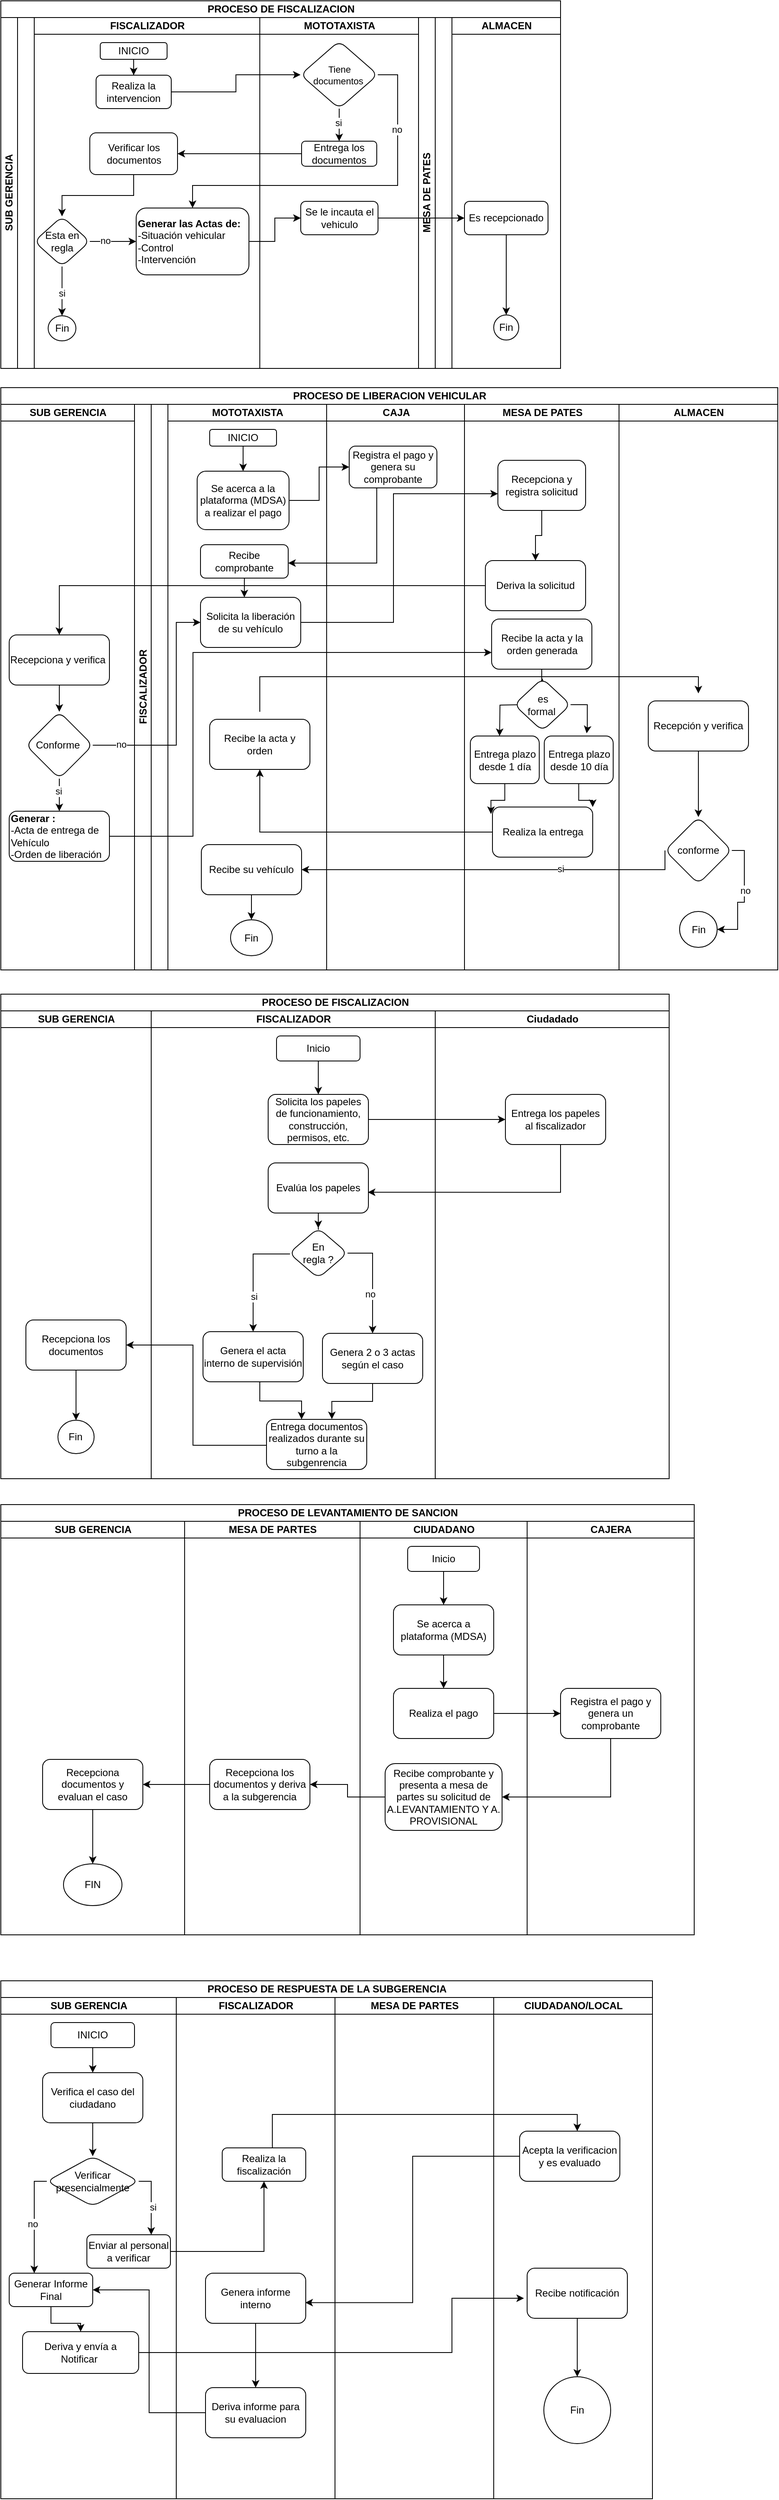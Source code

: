 <mxfile version="21.7.5" type="github">
  <diagram id="kgpKYQtTHZ0yAKxKKP6v" name="Page-1">
    <mxGraphModel dx="1320" dy="1777" grid="1" gridSize="10" guides="1" tooltips="1" connect="1" arrows="1" fold="1" page="1" pageScale="1" pageWidth="850" pageHeight="1100" math="0" shadow="0">
      <root>
        <mxCell id="0" />
        <mxCell id="1" parent="0" />
        <mxCell id="HwZoV1itRJIIL3aCf-NI-1" value="PROCESO DE FISCALIZACION" style="swimlane;childLayout=stackLayout;resizeParent=1;resizeParentMax=0;startSize=20;html=1;" parent="1" vertex="1">
          <mxGeometry x="80" y="-1080" width="670" height="440" as="geometry" />
        </mxCell>
        <mxCell id="HwZoV1itRJIIL3aCf-NI-2" value="SUB GERENCIA" style="swimlane;startSize=20;html=1;" parent="HwZoV1itRJIIL3aCf-NI-1" vertex="1" collapsed="1">
          <mxGeometry y="20" width="40" height="420" as="geometry">
            <mxRectangle y="20" width="140" height="420" as="alternateBounds" />
          </mxGeometry>
        </mxCell>
        <mxCell id="HwZoV1itRJIIL3aCf-NI-3" value="FISCALIZADOR" style="swimlane;startSize=20;html=1;" parent="HwZoV1itRJIIL3aCf-NI-1" vertex="1">
          <mxGeometry x="40" y="20" width="270" height="420" as="geometry" />
        </mxCell>
        <mxCell id="HwZoV1itRJIIL3aCf-NI-17" value="" style="edgeStyle=orthogonalEdgeStyle;rounded=0;orthogonalLoop=1;jettySize=auto;html=1;" parent="HwZoV1itRJIIL3aCf-NI-3" source="HwZoV1itRJIIL3aCf-NI-12" target="HwZoV1itRJIIL3aCf-NI-16" edge="1">
          <mxGeometry relative="1" as="geometry" />
        </mxCell>
        <mxCell id="HwZoV1itRJIIL3aCf-NI-12" value="INICIO" style="rounded=1;whiteSpace=wrap;html=1;" parent="HwZoV1itRJIIL3aCf-NI-3" vertex="1">
          <mxGeometry x="79" y="30" width="80" height="20" as="geometry" />
        </mxCell>
        <mxCell id="HwZoV1itRJIIL3aCf-NI-16" value="Realiza la intervencion" style="whiteSpace=wrap;html=1;rounded=1;" parent="HwZoV1itRJIIL3aCf-NI-3" vertex="1">
          <mxGeometry x="74" y="69" width="90" height="40" as="geometry" />
        </mxCell>
        <mxCell id="HwZoV1itRJIIL3aCf-NI-26" value="" style="edgeStyle=orthogonalEdgeStyle;rounded=0;orthogonalLoop=1;jettySize=auto;html=1;" parent="HwZoV1itRJIIL3aCf-NI-3" source="HwZoV1itRJIIL3aCf-NI-23" target="HwZoV1itRJIIL3aCf-NI-25" edge="1">
          <mxGeometry relative="1" as="geometry" />
        </mxCell>
        <mxCell id="HwZoV1itRJIIL3aCf-NI-23" value="Verificar los documentos" style="whiteSpace=wrap;html=1;rounded=1;" parent="HwZoV1itRJIIL3aCf-NI-3" vertex="1">
          <mxGeometry x="66.5" y="138" width="105" height="50" as="geometry" />
        </mxCell>
        <mxCell id="HwZoV1itRJIIL3aCf-NI-38" value="" style="edgeStyle=orthogonalEdgeStyle;rounded=0;orthogonalLoop=1;jettySize=auto;html=1;" parent="HwZoV1itRJIIL3aCf-NI-3" source="HwZoV1itRJIIL3aCf-NI-25" target="HwZoV1itRJIIL3aCf-NI-37" edge="1">
          <mxGeometry relative="1" as="geometry" />
        </mxCell>
        <mxCell id="HwZoV1itRJIIL3aCf-NI-39" value="si" style="edgeLabel;html=1;align=center;verticalAlign=middle;resizable=0;points=[];" parent="HwZoV1itRJIIL3aCf-NI-38" vertex="1" connectable="0">
          <mxGeometry x="0.072" y="-1" relative="1" as="geometry">
            <mxPoint as="offset" />
          </mxGeometry>
        </mxCell>
        <mxCell id="HwZoV1itRJIIL3aCf-NI-41" value="" style="edgeStyle=orthogonalEdgeStyle;rounded=0;orthogonalLoop=1;jettySize=auto;html=1;" parent="HwZoV1itRJIIL3aCf-NI-3" source="HwZoV1itRJIIL3aCf-NI-25" target="HwZoV1itRJIIL3aCf-NI-40" edge="1">
          <mxGeometry relative="1" as="geometry" />
        </mxCell>
        <mxCell id="HwZoV1itRJIIL3aCf-NI-42" value="no" style="edgeLabel;html=1;align=center;verticalAlign=middle;resizable=0;points=[];" parent="HwZoV1itRJIIL3aCf-NI-41" vertex="1" connectable="0">
          <mxGeometry x="-0.347" y="1" relative="1" as="geometry">
            <mxPoint as="offset" />
          </mxGeometry>
        </mxCell>
        <mxCell id="HwZoV1itRJIIL3aCf-NI-25" value="Esta en&lt;br&gt;&amp;nbsp;regla&amp;nbsp;" style="rhombus;whiteSpace=wrap;html=1;rounded=1;" parent="HwZoV1itRJIIL3aCf-NI-3" vertex="1">
          <mxGeometry y="238" width="66.5" height="60" as="geometry" />
        </mxCell>
        <mxCell id="HwZoV1itRJIIL3aCf-NI-37" value="Fin" style="ellipse;whiteSpace=wrap;html=1;rounded=1;" parent="HwZoV1itRJIIL3aCf-NI-3" vertex="1">
          <mxGeometry x="16.63" y="357" width="33.25" height="30" as="geometry" />
        </mxCell>
        <mxCell id="HwZoV1itRJIIL3aCf-NI-40" value="&lt;b&gt;Generar las Actas de:&lt;br&gt;&lt;/b&gt;-Situación vehicular&lt;br&gt;-Control&lt;br&gt;-Intervención" style="whiteSpace=wrap;html=1;rounded=1;align=left;" parent="HwZoV1itRJIIL3aCf-NI-3" vertex="1">
          <mxGeometry x="122" y="228" width="135" height="80" as="geometry" />
        </mxCell>
        <mxCell id="HwZoV1itRJIIL3aCf-NI-4" value="MOTOTAXISTA" style="swimlane;startSize=20;html=1;" parent="HwZoV1itRJIIL3aCf-NI-1" vertex="1">
          <mxGeometry x="310" y="20" width="190" height="420" as="geometry" />
        </mxCell>
        <mxCell id="HwZoV1itRJIIL3aCf-NI-18" value="Entrega los documentos" style="whiteSpace=wrap;html=1;rounded=1;" parent="HwZoV1itRJIIL3aCf-NI-4" vertex="1">
          <mxGeometry x="50" y="148" width="90" height="30" as="geometry" />
        </mxCell>
        <mxCell id="HwZoV1itRJIIL3aCf-NI-31" style="edgeStyle=orthogonalEdgeStyle;rounded=0;orthogonalLoop=1;jettySize=auto;html=1;entryX=0.5;entryY=0;entryDx=0;entryDy=0;" parent="HwZoV1itRJIIL3aCf-NI-4" source="HwZoV1itRJIIL3aCf-NI-28" target="HwZoV1itRJIIL3aCf-NI-18" edge="1">
          <mxGeometry relative="1" as="geometry" />
        </mxCell>
        <mxCell id="HwZoV1itRJIIL3aCf-NI-33" value="si" style="edgeLabel;html=1;align=center;verticalAlign=middle;resizable=0;points=[];" parent="HwZoV1itRJIIL3aCf-NI-31" vertex="1" connectable="0">
          <mxGeometry x="-0.137" y="-1" relative="1" as="geometry">
            <mxPoint as="offset" />
          </mxGeometry>
        </mxCell>
        <mxCell id="HwZoV1itRJIIL3aCf-NI-28" value="&lt;font style=&quot;font-size: 11px;&quot;&gt;Tiene documentos&amp;nbsp;&lt;/font&gt;" style="rhombus;whiteSpace=wrap;html=1;rounded=1;fontSize=11;" parent="HwZoV1itRJIIL3aCf-NI-4" vertex="1">
          <mxGeometry x="48.75" y="28" width="92.5" height="81" as="geometry" />
        </mxCell>
        <mxCell id="HwZoV1itRJIIL3aCf-NI-43" value="Se le incauta el vehiculo" style="whiteSpace=wrap;html=1;align=center;rounded=1;" parent="HwZoV1itRJIIL3aCf-NI-4" vertex="1">
          <mxGeometry x="49" y="220" width="92.5" height="40" as="geometry" />
        </mxCell>
        <mxCell id="HwZoV1itRJIIL3aCf-NI-10" value="MESA DE PATES" style="swimlane;startSize=20;html=1;verticalAlign=middle;" parent="HwZoV1itRJIIL3aCf-NI-1" vertex="1" collapsed="1">
          <mxGeometry x="500" y="20" width="40" height="420" as="geometry">
            <mxRectangle x="500" y="20" width="130" height="420" as="alternateBounds" />
          </mxGeometry>
        </mxCell>
        <mxCell id="HwZoV1itRJIIL3aCf-NI-11" value="ALMACEN" style="swimlane;startSize=20;html=1;" parent="HwZoV1itRJIIL3aCf-NI-1" vertex="1">
          <mxGeometry x="540" y="20" width="130" height="420" as="geometry" />
        </mxCell>
        <mxCell id="HwZoV1itRJIIL3aCf-NI-48" value="" style="edgeStyle=orthogonalEdgeStyle;rounded=0;orthogonalLoop=1;jettySize=auto;html=1;" parent="HwZoV1itRJIIL3aCf-NI-11" source="HwZoV1itRJIIL3aCf-NI-45" target="HwZoV1itRJIIL3aCf-NI-47" edge="1">
          <mxGeometry relative="1" as="geometry" />
        </mxCell>
        <mxCell id="HwZoV1itRJIIL3aCf-NI-45" value="Es recepcionado" style="whiteSpace=wrap;html=1;rounded=1;" parent="HwZoV1itRJIIL3aCf-NI-11" vertex="1">
          <mxGeometry x="15" y="220" width="100" height="40" as="geometry" />
        </mxCell>
        <mxCell id="HwZoV1itRJIIL3aCf-NI-47" value="Fin" style="ellipse;whiteSpace=wrap;html=1;rounded=1;" parent="HwZoV1itRJIIL3aCf-NI-11" vertex="1">
          <mxGeometry x="50" y="356" width="30" height="30" as="geometry" />
        </mxCell>
        <mxCell id="HwZoV1itRJIIL3aCf-NI-29" value="" style="edgeStyle=orthogonalEdgeStyle;rounded=0;orthogonalLoop=1;jettySize=auto;html=1;" parent="HwZoV1itRJIIL3aCf-NI-1" source="HwZoV1itRJIIL3aCf-NI-16" target="HwZoV1itRJIIL3aCf-NI-28" edge="1">
          <mxGeometry relative="1" as="geometry" />
        </mxCell>
        <mxCell id="HwZoV1itRJIIL3aCf-NI-32" style="edgeStyle=orthogonalEdgeStyle;rounded=0;orthogonalLoop=1;jettySize=auto;html=1;entryX=1;entryY=0.5;entryDx=0;entryDy=0;" parent="HwZoV1itRJIIL3aCf-NI-1" source="HwZoV1itRJIIL3aCf-NI-18" target="HwZoV1itRJIIL3aCf-NI-23" edge="1">
          <mxGeometry relative="1" as="geometry" />
        </mxCell>
        <mxCell id="HwZoV1itRJIIL3aCf-NI-44" value="" style="edgeStyle=orthogonalEdgeStyle;rounded=0;orthogonalLoop=1;jettySize=auto;html=1;" parent="HwZoV1itRJIIL3aCf-NI-1" source="HwZoV1itRJIIL3aCf-NI-40" target="HwZoV1itRJIIL3aCf-NI-43" edge="1">
          <mxGeometry relative="1" as="geometry" />
        </mxCell>
        <mxCell id="HwZoV1itRJIIL3aCf-NI-46" value="" style="edgeStyle=orthogonalEdgeStyle;rounded=0;orthogonalLoop=1;jettySize=auto;html=1;" parent="HwZoV1itRJIIL3aCf-NI-1" source="HwZoV1itRJIIL3aCf-NI-43" target="HwZoV1itRJIIL3aCf-NI-45" edge="1">
          <mxGeometry relative="1" as="geometry" />
        </mxCell>
        <mxCell id="HwZoV1itRJIIL3aCf-NI-49" style="edgeStyle=orthogonalEdgeStyle;rounded=0;orthogonalLoop=1;jettySize=auto;html=1;entryX=0.5;entryY=0;entryDx=0;entryDy=0;exitX=1;exitY=0.5;exitDx=0;exitDy=0;" parent="HwZoV1itRJIIL3aCf-NI-1" source="HwZoV1itRJIIL3aCf-NI-28" target="HwZoV1itRJIIL3aCf-NI-40" edge="1">
          <mxGeometry relative="1" as="geometry">
            <Array as="points">
              <mxPoint x="475" y="89" />
              <mxPoint x="475" y="221" />
              <mxPoint x="230" y="221" />
            </Array>
          </mxGeometry>
        </mxCell>
        <mxCell id="HwZoV1itRJIIL3aCf-NI-50" value="no" style="edgeLabel;html=1;align=center;verticalAlign=middle;resizable=0;points=[];" parent="HwZoV1itRJIIL3aCf-NI-49" vertex="1" connectable="0">
          <mxGeometry x="-0.586" y="-1" relative="1" as="geometry">
            <mxPoint as="offset" />
          </mxGeometry>
        </mxCell>
        <mxCell id="HwZoV1itRJIIL3aCf-NI-51" value="PROCESO DE LIBERACION VEHICULAR" style="swimlane;childLayout=stackLayout;resizeParent=1;resizeParentMax=0;startSize=20;html=1;" parent="1" vertex="1">
          <mxGeometry x="80" y="-617" width="930" height="697" as="geometry" />
        </mxCell>
        <mxCell id="HwZoV1itRJIIL3aCf-NI-52" value="SUB GERENCIA" style="swimlane;startSize=20;html=1;" parent="HwZoV1itRJIIL3aCf-NI-51" vertex="1">
          <mxGeometry y="20" width="160" height="677" as="geometry">
            <mxRectangle y="20" width="40" height="650" as="alternateBounds" />
          </mxGeometry>
        </mxCell>
        <mxCell id="HwZoV1itRJIIL3aCf-NI-103" value="" style="edgeStyle=orthogonalEdgeStyle;rounded=0;orthogonalLoop=1;jettySize=auto;html=1;" parent="HwZoV1itRJIIL3aCf-NI-52" source="HwZoV1itRJIIL3aCf-NI-100" target="HwZoV1itRJIIL3aCf-NI-102" edge="1">
          <mxGeometry relative="1" as="geometry" />
        </mxCell>
        <mxCell id="HwZoV1itRJIIL3aCf-NI-100" value="Recepciona y verifica&amp;nbsp;" style="whiteSpace=wrap;html=1;rounded=1;" parent="HwZoV1itRJIIL3aCf-NI-52" vertex="1">
          <mxGeometry x="10" y="276" width="120" height="60" as="geometry" />
        </mxCell>
        <mxCell id="HwZoV1itRJIIL3aCf-NI-102" value="Conforme&amp;nbsp;" style="rhombus;whiteSpace=wrap;html=1;rounded=1;" parent="HwZoV1itRJIIL3aCf-NI-52" vertex="1">
          <mxGeometry x="30" y="368" width="80" height="80" as="geometry" />
        </mxCell>
        <mxCell id="HwZoV1itRJIIL3aCf-NI-104" value="&lt;b&gt;Generar :&lt;br&gt;&lt;/b&gt;-Acta de entrega de Vehículo&lt;br&gt;-Orden de liberación" style="whiteSpace=wrap;html=1;rounded=1;align=left;" parent="HwZoV1itRJIIL3aCf-NI-52" vertex="1">
          <mxGeometry x="10" y="487" width="120" height="60" as="geometry" />
        </mxCell>
        <mxCell id="HwZoV1itRJIIL3aCf-NI-105" value="" style="edgeStyle=orthogonalEdgeStyle;rounded=0;orthogonalLoop=1;jettySize=auto;html=1;" parent="HwZoV1itRJIIL3aCf-NI-52" source="HwZoV1itRJIIL3aCf-NI-102" target="HwZoV1itRJIIL3aCf-NI-104" edge="1">
          <mxGeometry relative="1" as="geometry" />
        </mxCell>
        <mxCell id="HwZoV1itRJIIL3aCf-NI-106" value="si" style="edgeLabel;html=1;align=center;verticalAlign=middle;resizable=0;points=[];" parent="HwZoV1itRJIIL3aCf-NI-105" vertex="1" connectable="0">
          <mxGeometry x="-0.281" y="-1" relative="1" as="geometry">
            <mxPoint as="offset" />
          </mxGeometry>
        </mxCell>
        <mxCell id="HwZoV1itRJIIL3aCf-NI-53" value="FISCALIZADOR" style="swimlane;startSize=20;html=1;" parent="HwZoV1itRJIIL3aCf-NI-51" vertex="1" collapsed="1">
          <mxGeometry x="160" y="20" width="40" height="677" as="geometry">
            <mxRectangle x="40" y="20" width="270" height="420" as="alternateBounds" />
          </mxGeometry>
        </mxCell>
        <mxCell id="HwZoV1itRJIIL3aCf-NI-66" value="MOTOTAXISTA" style="swimlane;startSize=20;html=1;" parent="HwZoV1itRJIIL3aCf-NI-51" vertex="1">
          <mxGeometry x="200" y="20" width="190" height="677" as="geometry" />
        </mxCell>
        <mxCell id="HwZoV1itRJIIL3aCf-NI-89" value="" style="edgeStyle=orthogonalEdgeStyle;rounded=0;orthogonalLoop=1;jettySize=auto;html=1;" parent="HwZoV1itRJIIL3aCf-NI-66" source="HwZoV1itRJIIL3aCf-NI-83" target="HwZoV1itRJIIL3aCf-NI-88" edge="1">
          <mxGeometry relative="1" as="geometry" />
        </mxCell>
        <mxCell id="HwZoV1itRJIIL3aCf-NI-83" value="INICIO" style="rounded=1;whiteSpace=wrap;html=1;" parent="HwZoV1itRJIIL3aCf-NI-66" vertex="1">
          <mxGeometry x="50" y="30" width="80" height="20" as="geometry" />
        </mxCell>
        <mxCell id="HwZoV1itRJIIL3aCf-NI-88" value="Se acerca a la plataforma (MDSA) a realizar el pago" style="whiteSpace=wrap;html=1;rounded=1;" parent="HwZoV1itRJIIL3aCf-NI-66" vertex="1">
          <mxGeometry x="35" y="80" width="110" height="70" as="geometry" />
        </mxCell>
        <mxCell id="HwZoV1itRJIIL3aCf-NI-92" value="Recibe &lt;br&gt;comprobante" style="whiteSpace=wrap;html=1;rounded=1;" parent="HwZoV1itRJIIL3aCf-NI-66" vertex="1">
          <mxGeometry x="39" y="168" width="105" height="40" as="geometry" />
        </mxCell>
        <mxCell id="HwZoV1itRJIIL3aCf-NI-94" value="Solicita la liberación de su vehículo" style="whiteSpace=wrap;html=1;rounded=1;" parent="HwZoV1itRJIIL3aCf-NI-66" vertex="1">
          <mxGeometry x="39" y="231" width="120" height="60" as="geometry" />
        </mxCell>
        <mxCell id="HwZoV1itRJIIL3aCf-NI-95" value="" style="edgeStyle=orthogonalEdgeStyle;rounded=0;orthogonalLoop=1;jettySize=auto;html=1;" parent="HwZoV1itRJIIL3aCf-NI-66" source="HwZoV1itRJIIL3aCf-NI-92" target="HwZoV1itRJIIL3aCf-NI-94" edge="1">
          <mxGeometry relative="1" as="geometry">
            <Array as="points">
              <mxPoint x="91" y="290" />
            </Array>
          </mxGeometry>
        </mxCell>
        <mxCell id="HwZoV1itRJIIL3aCf-NI-117" value="" style="edgeStyle=orthogonalEdgeStyle;rounded=0;orthogonalLoop=1;jettySize=auto;html=1;" parent="HwZoV1itRJIIL3aCf-NI-66" source="HwZoV1itRJIIL3aCf-NI-113" target="HwZoV1itRJIIL3aCf-NI-116" edge="1">
          <mxGeometry relative="1" as="geometry" />
        </mxCell>
        <mxCell id="HwZoV1itRJIIL3aCf-NI-113" value="Recibe su vehículo" style="whiteSpace=wrap;html=1;rounded=1;" parent="HwZoV1itRJIIL3aCf-NI-66" vertex="1">
          <mxGeometry x="40" y="527" width="120" height="60" as="geometry" />
        </mxCell>
        <mxCell id="HwZoV1itRJIIL3aCf-NI-116" value="Fin" style="ellipse;whiteSpace=wrap;html=1;rounded=1;" parent="HwZoV1itRJIIL3aCf-NI-66" vertex="1">
          <mxGeometry x="75" y="617" width="50" height="43" as="geometry" />
        </mxCell>
        <mxCell id="HwZoV1itRJIIL3aCf-NI-127" value="Recibe la acta y orden" style="whiteSpace=wrap;html=1;rounded=1;" parent="HwZoV1itRJIIL3aCf-NI-66" vertex="1">
          <mxGeometry x="50" y="377" width="120" height="60" as="geometry" />
        </mxCell>
        <mxCell id="HwZoV1itRJIIL3aCf-NI-72" value="CAJA" style="swimlane;startSize=20;html=1;verticalAlign=middle;" parent="HwZoV1itRJIIL3aCf-NI-51" vertex="1">
          <mxGeometry x="390" y="20" width="165" height="677" as="geometry">
            <mxRectangle x="500" y="20" width="40" height="420" as="alternateBounds" />
          </mxGeometry>
        </mxCell>
        <mxCell id="HwZoV1itRJIIL3aCf-NI-90" value="Registra el pago y genera su comprobante" style="whiteSpace=wrap;html=1;rounded=1;" parent="HwZoV1itRJIIL3aCf-NI-72" vertex="1">
          <mxGeometry x="27" y="50" width="105" height="50" as="geometry" />
        </mxCell>
        <mxCell id="HwZoV1itRJIIL3aCf-NI-140" style="edgeStyle=orthogonalEdgeStyle;rounded=0;orthogonalLoop=1;jettySize=auto;html=1;entryX=0.5;entryY=0;entryDx=0;entryDy=0;" parent="HwZoV1itRJIIL3aCf-NI-72" edge="1">
          <mxGeometry relative="1" as="geometry">
            <mxPoint x="-80" y="368" as="sourcePoint" />
            <mxPoint x="445" y="346" as="targetPoint" />
            <Array as="points">
              <mxPoint x="-80" y="326" />
              <mxPoint x="445" y="326" />
            </Array>
          </mxGeometry>
        </mxCell>
        <mxCell id="HwZoV1itRJIIL3aCf-NI-73" value="MESA DE PATES" style="swimlane;startSize=20;html=1;" parent="HwZoV1itRJIIL3aCf-NI-51" vertex="1">
          <mxGeometry x="555" y="20" width="185" height="677" as="geometry" />
        </mxCell>
        <mxCell id="HwZoV1itRJIIL3aCf-NI-99" value="" style="edgeStyle=orthogonalEdgeStyle;rounded=0;orthogonalLoop=1;jettySize=auto;html=1;" parent="HwZoV1itRJIIL3aCf-NI-73" source="HwZoV1itRJIIL3aCf-NI-96" target="HwZoV1itRJIIL3aCf-NI-98" edge="1">
          <mxGeometry relative="1" as="geometry" />
        </mxCell>
        <mxCell id="HwZoV1itRJIIL3aCf-NI-96" value="Recepciona y registra solicitud" style="whiteSpace=wrap;html=1;rounded=1;" parent="HwZoV1itRJIIL3aCf-NI-73" vertex="1">
          <mxGeometry x="40" y="67" width="105" height="60" as="geometry" />
        </mxCell>
        <mxCell id="HwZoV1itRJIIL3aCf-NI-98" value="Deriva la solicitud" style="whiteSpace=wrap;html=1;rounded=1;" parent="HwZoV1itRJIIL3aCf-NI-73" vertex="1">
          <mxGeometry x="25" y="187" width="120" height="60" as="geometry" />
        </mxCell>
        <mxCell id="HwZoV1itRJIIL3aCf-NI-130" value="" style="edgeStyle=orthogonalEdgeStyle;rounded=0;orthogonalLoop=1;jettySize=auto;html=1;" parent="HwZoV1itRJIIL3aCf-NI-73" source="HwZoV1itRJIIL3aCf-NI-107" target="HwZoV1itRJIIL3aCf-NI-129" edge="1">
          <mxGeometry relative="1" as="geometry" />
        </mxCell>
        <mxCell id="HwZoV1itRJIIL3aCf-NI-107" value="Recibe la acta y la orden generada" style="whiteSpace=wrap;html=1;align=center;rounded=1;" parent="HwZoV1itRJIIL3aCf-NI-73" vertex="1">
          <mxGeometry x="32.5" y="257" width="120" height="60" as="geometry" />
        </mxCell>
        <mxCell id="HwZoV1itRJIIL3aCf-NI-125" value="Realiza la entrega" style="whiteSpace=wrap;html=1;rounded=1;" parent="HwZoV1itRJIIL3aCf-NI-73" vertex="1">
          <mxGeometry x="33.5" y="482" width="120" height="60" as="geometry" />
        </mxCell>
        <mxCell id="HwZoV1itRJIIL3aCf-NI-133" style="edgeStyle=orthogonalEdgeStyle;rounded=0;orthogonalLoop=1;jettySize=auto;html=1;exitX=0;exitY=0.5;exitDx=0;exitDy=0;" parent="HwZoV1itRJIIL3aCf-NI-73" edge="1">
          <mxGeometry relative="1" as="geometry">
            <mxPoint x="68.5" y="359.5" as="sourcePoint" />
            <mxPoint x="42" y="397" as="targetPoint" />
          </mxGeometry>
        </mxCell>
        <mxCell id="HwZoV1itRJIIL3aCf-NI-135" style="edgeStyle=orthogonalEdgeStyle;rounded=0;orthogonalLoop=1;jettySize=auto;html=1;entryX=0.615;entryY=-0.056;entryDx=0;entryDy=0;entryPerimeter=0;" parent="HwZoV1itRJIIL3aCf-NI-73" source="HwZoV1itRJIIL3aCf-NI-129" target="HwZoV1itRJIIL3aCf-NI-134" edge="1">
          <mxGeometry relative="1" as="geometry">
            <mxPoint x="145" y="387" as="targetPoint" />
            <Array as="points">
              <mxPoint x="147" y="360" />
              <mxPoint x="147" y="388" />
              <mxPoint x="146" y="388" />
            </Array>
          </mxGeometry>
        </mxCell>
        <mxCell id="HwZoV1itRJIIL3aCf-NI-129" value="es &lt;br&gt;formal&amp;nbsp;" style="rhombus;whiteSpace=wrap;html=1;rounded=1;" parent="HwZoV1itRJIIL3aCf-NI-73" vertex="1">
          <mxGeometry x="59.5" y="328" width="67.5" height="63" as="geometry" />
        </mxCell>
        <mxCell id="HwZoV1itRJIIL3aCf-NI-139" style="edgeStyle=orthogonalEdgeStyle;rounded=0;orthogonalLoop=1;jettySize=auto;html=1;entryX=-0.015;entryY=0.139;entryDx=0;entryDy=0;entryPerimeter=0;" parent="HwZoV1itRJIIL3aCf-NI-73" source="HwZoV1itRJIIL3aCf-NI-131" target="HwZoV1itRJIIL3aCf-NI-125" edge="1">
          <mxGeometry relative="1" as="geometry" />
        </mxCell>
        <mxCell id="HwZoV1itRJIIL3aCf-NI-131" value="Entrega plazo &lt;br&gt;desde 1 día" style="whiteSpace=wrap;html=1;rounded=1;" parent="HwZoV1itRJIIL3aCf-NI-73" vertex="1">
          <mxGeometry x="7" y="397" width="82.5" height="57" as="geometry" />
        </mxCell>
        <mxCell id="HwZoV1itRJIIL3aCf-NI-138" style="edgeStyle=orthogonalEdgeStyle;rounded=0;orthogonalLoop=1;jettySize=auto;html=1;entryX=1;entryY=0;entryDx=0;entryDy=0;" parent="HwZoV1itRJIIL3aCf-NI-73" source="HwZoV1itRJIIL3aCf-NI-134" target="HwZoV1itRJIIL3aCf-NI-125" edge="1">
          <mxGeometry relative="1" as="geometry" />
        </mxCell>
        <mxCell id="HwZoV1itRJIIL3aCf-NI-134" value="Entrega plazo &lt;br&gt;desde 10 día" style="whiteSpace=wrap;html=1;rounded=1;" parent="HwZoV1itRJIIL3aCf-NI-73" vertex="1">
          <mxGeometry x="95.5" y="397" width="82.5" height="57" as="geometry" />
        </mxCell>
        <mxCell id="HwZoV1itRJIIL3aCf-NI-86" value="ALMACEN" style="swimlane;startSize=20;html=1;" parent="HwZoV1itRJIIL3aCf-NI-51" vertex="1">
          <mxGeometry x="740" y="20" width="190" height="677" as="geometry">
            <mxRectangle x="670" y="20" width="40" height="670" as="alternateBounds" />
          </mxGeometry>
        </mxCell>
        <mxCell id="HwZoV1itRJIIL3aCf-NI-112" value="" style="edgeStyle=orthogonalEdgeStyle;rounded=0;orthogonalLoop=1;jettySize=auto;html=1;" parent="HwZoV1itRJIIL3aCf-NI-86" source="HwZoV1itRJIIL3aCf-NI-109" target="HwZoV1itRJIIL3aCf-NI-111" edge="1">
          <mxGeometry relative="1" as="geometry" />
        </mxCell>
        <mxCell id="HwZoV1itRJIIL3aCf-NI-109" value="Recepción y verifica" style="whiteSpace=wrap;html=1;rounded=1;" parent="HwZoV1itRJIIL3aCf-NI-86" vertex="1">
          <mxGeometry x="35" y="355" width="120" height="60" as="geometry" />
        </mxCell>
        <mxCell id="HwZoV1itRJIIL3aCf-NI-119" value="" style="edgeStyle=orthogonalEdgeStyle;rounded=0;orthogonalLoop=1;jettySize=auto;html=1;" parent="HwZoV1itRJIIL3aCf-NI-86" source="HwZoV1itRJIIL3aCf-NI-111" target="HwZoV1itRJIIL3aCf-NI-118" edge="1">
          <mxGeometry relative="1" as="geometry">
            <Array as="points">
              <mxPoint x="150" y="534" />
              <mxPoint x="150" y="596" />
              <mxPoint x="142" y="596" />
            </Array>
          </mxGeometry>
        </mxCell>
        <mxCell id="HwZoV1itRJIIL3aCf-NI-120" value="no" style="edgeLabel;html=1;align=center;verticalAlign=middle;resizable=0;points=[];" parent="HwZoV1itRJIIL3aCf-NI-119" vertex="1" connectable="0">
          <mxGeometry x="-0.114" y="1" relative="1" as="geometry">
            <mxPoint as="offset" />
          </mxGeometry>
        </mxCell>
        <mxCell id="HwZoV1itRJIIL3aCf-NI-111" value="conforme" style="rhombus;whiteSpace=wrap;html=1;rounded=1;" parent="HwZoV1itRJIIL3aCf-NI-86" vertex="1">
          <mxGeometry x="55" y="494" width="80" height="80" as="geometry" />
        </mxCell>
        <mxCell id="HwZoV1itRJIIL3aCf-NI-118" value="Fin" style="ellipse;whiteSpace=wrap;html=1;rounded=1;" parent="HwZoV1itRJIIL3aCf-NI-86" vertex="1">
          <mxGeometry x="72.5" y="607" width="45" height="43" as="geometry" />
        </mxCell>
        <mxCell id="HwZoV1itRJIIL3aCf-NI-91" value="" style="edgeStyle=orthogonalEdgeStyle;rounded=0;orthogonalLoop=1;jettySize=auto;html=1;" parent="HwZoV1itRJIIL3aCf-NI-51" source="HwZoV1itRJIIL3aCf-NI-88" target="HwZoV1itRJIIL3aCf-NI-90" edge="1">
          <mxGeometry relative="1" as="geometry" />
        </mxCell>
        <mxCell id="HwZoV1itRJIIL3aCf-NI-93" value="" style="edgeStyle=orthogonalEdgeStyle;rounded=0;orthogonalLoop=1;jettySize=auto;html=1;" parent="HwZoV1itRJIIL3aCf-NI-51" source="HwZoV1itRJIIL3aCf-NI-90" target="HwZoV1itRJIIL3aCf-NI-92" edge="1">
          <mxGeometry relative="1" as="geometry">
            <Array as="points">
              <mxPoint x="450" y="210" />
            </Array>
          </mxGeometry>
        </mxCell>
        <mxCell id="HwZoV1itRJIIL3aCf-NI-97" value="" style="edgeStyle=orthogonalEdgeStyle;rounded=0;orthogonalLoop=1;jettySize=auto;html=1;" parent="HwZoV1itRJIIL3aCf-NI-51" source="HwZoV1itRJIIL3aCf-NI-94" target="HwZoV1itRJIIL3aCf-NI-96" edge="1">
          <mxGeometry relative="1" as="geometry">
            <Array as="points">
              <mxPoint x="470" y="281" />
              <mxPoint x="470" y="127" />
            </Array>
          </mxGeometry>
        </mxCell>
        <mxCell id="HwZoV1itRJIIL3aCf-NI-101" value="" style="edgeStyle=orthogonalEdgeStyle;rounded=0;orthogonalLoop=1;jettySize=auto;html=1;" parent="HwZoV1itRJIIL3aCf-NI-51" source="HwZoV1itRJIIL3aCf-NI-98" target="HwZoV1itRJIIL3aCf-NI-100" edge="1">
          <mxGeometry relative="1" as="geometry" />
        </mxCell>
        <mxCell id="HwZoV1itRJIIL3aCf-NI-108" value="" style="edgeStyle=orthogonalEdgeStyle;rounded=0;orthogonalLoop=1;jettySize=auto;html=1;" parent="HwZoV1itRJIIL3aCf-NI-51" source="HwZoV1itRJIIL3aCf-NI-104" target="HwZoV1itRJIIL3aCf-NI-107" edge="1">
          <mxGeometry relative="1" as="geometry">
            <Array as="points">
              <mxPoint x="230" y="537" />
              <mxPoint x="230" y="317" />
            </Array>
          </mxGeometry>
        </mxCell>
        <mxCell id="HwZoV1itRJIIL3aCf-NI-114" value="" style="edgeStyle=orthogonalEdgeStyle;rounded=0;orthogonalLoop=1;jettySize=auto;html=1;exitX=0;exitY=0.5;exitDx=0;exitDy=0;" parent="HwZoV1itRJIIL3aCf-NI-51" source="HwZoV1itRJIIL3aCf-NI-111" target="HwZoV1itRJIIL3aCf-NI-113" edge="1">
          <mxGeometry relative="1" as="geometry">
            <Array as="points">
              <mxPoint x="795" y="577" />
            </Array>
          </mxGeometry>
        </mxCell>
        <mxCell id="HwZoV1itRJIIL3aCf-NI-115" value="si" style="edgeLabel;html=1;align=center;verticalAlign=middle;resizable=0;points=[];" parent="HwZoV1itRJIIL3aCf-NI-114" vertex="1" connectable="0">
          <mxGeometry x="-0.352" y="-1" relative="1" as="geometry">
            <mxPoint as="offset" />
          </mxGeometry>
        </mxCell>
        <mxCell id="HwZoV1itRJIIL3aCf-NI-121" style="edgeStyle=orthogonalEdgeStyle;rounded=0;orthogonalLoop=1;jettySize=auto;html=1;entryX=0;entryY=0.5;entryDx=0;entryDy=0;" parent="HwZoV1itRJIIL3aCf-NI-51" source="HwZoV1itRJIIL3aCf-NI-102" target="HwZoV1itRJIIL3aCf-NI-94" edge="1">
          <mxGeometry relative="1" as="geometry">
            <Array as="points">
              <mxPoint x="210" y="428" />
              <mxPoint x="210" y="281" />
            </Array>
          </mxGeometry>
        </mxCell>
        <mxCell id="HwZoV1itRJIIL3aCf-NI-122" value="no" style="edgeLabel;html=1;align=center;verticalAlign=middle;resizable=0;points=[];" parent="HwZoV1itRJIIL3aCf-NI-121" vertex="1" connectable="0">
          <mxGeometry x="-0.756" y="1" relative="1" as="geometry">
            <mxPoint as="offset" />
          </mxGeometry>
        </mxCell>
        <mxCell id="HwZoV1itRJIIL3aCf-NI-128" value="" style="edgeStyle=orthogonalEdgeStyle;rounded=0;orthogonalLoop=1;jettySize=auto;html=1;" parent="HwZoV1itRJIIL3aCf-NI-51" source="HwZoV1itRJIIL3aCf-NI-125" target="HwZoV1itRJIIL3aCf-NI-127" edge="1">
          <mxGeometry relative="1" as="geometry" />
        </mxCell>
        <mxCell id="5AmXo6qm2bBkq9v1s8dd-1" value="PROCESO DE FISCALIZACION" style="swimlane;childLayout=stackLayout;resizeParent=1;resizeParentMax=0;startSize=20;html=1;" parent="1" vertex="1">
          <mxGeometry x="80.0" y="109" width="800" height="580" as="geometry" />
        </mxCell>
        <mxCell id="e1Xbbs8GcucAo_lRdb34-19" value="SUB GERENCIA" style="swimlane;startSize=20;html=1;" vertex="1" parent="5AmXo6qm2bBkq9v1s8dd-1">
          <mxGeometry y="20" width="180" height="560" as="geometry" />
        </mxCell>
        <mxCell id="e1Xbbs8GcucAo_lRdb34-35" value="" style="edgeStyle=orthogonalEdgeStyle;rounded=0;orthogonalLoop=1;jettySize=auto;html=1;" edge="1" parent="e1Xbbs8GcucAo_lRdb34-19" source="e1Xbbs8GcucAo_lRdb34-32" target="e1Xbbs8GcucAo_lRdb34-34">
          <mxGeometry relative="1" as="geometry" />
        </mxCell>
        <mxCell id="e1Xbbs8GcucAo_lRdb34-32" value="Recepciona los documentos" style="whiteSpace=wrap;html=1;rounded=1;" vertex="1" parent="e1Xbbs8GcucAo_lRdb34-19">
          <mxGeometry x="30.0" y="370" width="120" height="60" as="geometry" />
        </mxCell>
        <mxCell id="e1Xbbs8GcucAo_lRdb34-34" value="Fin" style="ellipse;whiteSpace=wrap;html=1;rounded=1;" vertex="1" parent="e1Xbbs8GcucAo_lRdb34-19">
          <mxGeometry x="68.32" y="490" width="43.37" height="40" as="geometry" />
        </mxCell>
        <mxCell id="5AmXo6qm2bBkq9v1s8dd-2" value="FISCALIZADOR" style="swimlane;startSize=20;html=1;" parent="5AmXo6qm2bBkq9v1s8dd-1" vertex="1">
          <mxGeometry x="180" y="20" width="340" height="560" as="geometry" />
        </mxCell>
        <mxCell id="e1Xbbs8GcucAo_lRdb34-3" value="" style="edgeStyle=orthogonalEdgeStyle;rounded=0;orthogonalLoop=1;jettySize=auto;html=1;" edge="1" parent="5AmXo6qm2bBkq9v1s8dd-2" source="e1Xbbs8GcucAo_lRdb34-1" target="e1Xbbs8GcucAo_lRdb34-2">
          <mxGeometry relative="1" as="geometry" />
        </mxCell>
        <mxCell id="e1Xbbs8GcucAo_lRdb34-1" value="Inicio" style="rounded=1;whiteSpace=wrap;html=1;" vertex="1" parent="5AmXo6qm2bBkq9v1s8dd-2">
          <mxGeometry x="150" y="30" width="100" height="30" as="geometry" />
        </mxCell>
        <mxCell id="e1Xbbs8GcucAo_lRdb34-2" value="Solicita los papeles de funcionamiento, construcción, permisos, etc." style="whiteSpace=wrap;html=1;rounded=1;" vertex="1" parent="5AmXo6qm2bBkq9v1s8dd-2">
          <mxGeometry x="140" y="100" width="120" height="60" as="geometry" />
        </mxCell>
        <mxCell id="e1Xbbs8GcucAo_lRdb34-16" value="" style="edgeStyle=orthogonalEdgeStyle;rounded=0;orthogonalLoop=1;jettySize=auto;html=1;" edge="1" parent="5AmXo6qm2bBkq9v1s8dd-2" source="e1Xbbs8GcucAo_lRdb34-13" target="e1Xbbs8GcucAo_lRdb34-15">
          <mxGeometry relative="1" as="geometry" />
        </mxCell>
        <mxCell id="e1Xbbs8GcucAo_lRdb34-13" value="Evalúa los papeles" style="whiteSpace=wrap;html=1;rounded=1;" vertex="1" parent="5AmXo6qm2bBkq9v1s8dd-2">
          <mxGeometry x="140" y="182" width="120" height="60" as="geometry" />
        </mxCell>
        <mxCell id="e1Xbbs8GcucAo_lRdb34-39" value="" style="edgeStyle=orthogonalEdgeStyle;rounded=0;orthogonalLoop=1;jettySize=auto;html=1;" edge="1" parent="5AmXo6qm2bBkq9v1s8dd-2" source="e1Xbbs8GcucAo_lRdb34-15" target="e1Xbbs8GcucAo_lRdb34-38">
          <mxGeometry relative="1" as="geometry">
            <Array as="points">
              <mxPoint x="265" y="290" />
            </Array>
          </mxGeometry>
        </mxCell>
        <mxCell id="e1Xbbs8GcucAo_lRdb34-40" value="no" style="edgeLabel;html=1;align=center;verticalAlign=middle;resizable=0;points=[];" vertex="1" connectable="0" parent="e1Xbbs8GcucAo_lRdb34-39">
          <mxGeometry x="0.247" y="-3" relative="1" as="geometry">
            <mxPoint as="offset" />
          </mxGeometry>
        </mxCell>
        <mxCell id="e1Xbbs8GcucAo_lRdb34-42" style="edgeStyle=orthogonalEdgeStyle;rounded=0;orthogonalLoop=1;jettySize=auto;html=1;entryX=0.5;entryY=0;entryDx=0;entryDy=0;" edge="1" parent="5AmXo6qm2bBkq9v1s8dd-2" source="e1Xbbs8GcucAo_lRdb34-15" target="e1Xbbs8GcucAo_lRdb34-17">
          <mxGeometry relative="1" as="geometry">
            <mxPoint x="120.0" y="380" as="targetPoint" />
            <Array as="points">
              <mxPoint x="122" y="291" />
            </Array>
          </mxGeometry>
        </mxCell>
        <mxCell id="e1Xbbs8GcucAo_lRdb34-43" value="si" style="edgeLabel;html=1;align=center;verticalAlign=middle;resizable=0;points=[];" vertex="1" connectable="0" parent="e1Xbbs8GcucAo_lRdb34-42">
          <mxGeometry x="0.387" y="1" relative="1" as="geometry">
            <mxPoint as="offset" />
          </mxGeometry>
        </mxCell>
        <mxCell id="e1Xbbs8GcucAo_lRdb34-15" value="En &lt;br&gt;regla ?" style="rhombus;whiteSpace=wrap;html=1;rounded=1;" vertex="1" parent="5AmXo6qm2bBkq9v1s8dd-2">
          <mxGeometry x="165" y="260" width="70" height="60" as="geometry" />
        </mxCell>
        <mxCell id="e1Xbbs8GcucAo_lRdb34-31" value="" style="edgeStyle=orthogonalEdgeStyle;rounded=0;orthogonalLoop=1;jettySize=auto;html=1;" edge="1" parent="5AmXo6qm2bBkq9v1s8dd-2" source="e1Xbbs8GcucAo_lRdb34-17" target="e1Xbbs8GcucAo_lRdb34-30">
          <mxGeometry relative="1" as="geometry">
            <Array as="points">
              <mxPoint x="130" y="467" />
              <mxPoint x="180" y="467" />
            </Array>
          </mxGeometry>
        </mxCell>
        <mxCell id="e1Xbbs8GcucAo_lRdb34-17" value="Genera el acta interno de supervisión" style="whiteSpace=wrap;html=1;rounded=1;" vertex="1" parent="5AmXo6qm2bBkq9v1s8dd-2">
          <mxGeometry x="62" y="384" width="120" height="60" as="geometry" />
        </mxCell>
        <mxCell id="e1Xbbs8GcucAo_lRdb34-30" value="Entrega documentos realizados durante su turno a la subgenrencia" style="whiteSpace=wrap;html=1;rounded=1;" vertex="1" parent="5AmXo6qm2bBkq9v1s8dd-2">
          <mxGeometry x="138" y="489" width="120" height="60" as="geometry" />
        </mxCell>
        <mxCell id="e1Xbbs8GcucAo_lRdb34-41" style="edgeStyle=orthogonalEdgeStyle;rounded=0;orthogonalLoop=1;jettySize=auto;html=1;entryX=0.652;entryY=-0.005;entryDx=0;entryDy=0;entryPerimeter=0;" edge="1" parent="5AmXo6qm2bBkq9v1s8dd-2" source="e1Xbbs8GcucAo_lRdb34-38" target="e1Xbbs8GcucAo_lRdb34-30">
          <mxGeometry relative="1" as="geometry" />
        </mxCell>
        <mxCell id="e1Xbbs8GcucAo_lRdb34-38" value="Genera 2 o 3 actas según el caso" style="whiteSpace=wrap;html=1;rounded=1;" vertex="1" parent="5AmXo6qm2bBkq9v1s8dd-2">
          <mxGeometry x="205" y="386" width="120" height="60" as="geometry" />
        </mxCell>
        <mxCell id="5AmXo6qm2bBkq9v1s8dd-3" value="Ciudadado" style="swimlane;startSize=20;html=1;" parent="5AmXo6qm2bBkq9v1s8dd-1" vertex="1">
          <mxGeometry x="520" y="20" width="280" height="560" as="geometry" />
        </mxCell>
        <mxCell id="e1Xbbs8GcucAo_lRdb34-11" value="Entrega los papeles al fiscalizador" style="whiteSpace=wrap;html=1;rounded=1;" vertex="1" parent="5AmXo6qm2bBkq9v1s8dd-3">
          <mxGeometry x="84" y="100" width="120" height="60" as="geometry" />
        </mxCell>
        <mxCell id="e1Xbbs8GcucAo_lRdb34-12" value="" style="edgeStyle=orthogonalEdgeStyle;rounded=0;orthogonalLoop=1;jettySize=auto;html=1;" edge="1" parent="5AmXo6qm2bBkq9v1s8dd-1" source="e1Xbbs8GcucAo_lRdb34-2" target="e1Xbbs8GcucAo_lRdb34-11">
          <mxGeometry relative="1" as="geometry" />
        </mxCell>
        <mxCell id="e1Xbbs8GcucAo_lRdb34-33" value="" style="edgeStyle=orthogonalEdgeStyle;rounded=0;orthogonalLoop=1;jettySize=auto;html=1;" edge="1" parent="5AmXo6qm2bBkq9v1s8dd-1" source="e1Xbbs8GcucAo_lRdb34-30" target="e1Xbbs8GcucAo_lRdb34-32">
          <mxGeometry relative="1" as="geometry">
            <Array as="points">
              <mxPoint x="230" y="540" />
              <mxPoint x="230" y="420" />
            </Array>
          </mxGeometry>
        </mxCell>
        <mxCell id="e1Xbbs8GcucAo_lRdb34-36" style="edgeStyle=orthogonalEdgeStyle;rounded=0;orthogonalLoop=1;jettySize=auto;html=1;entryX=0.994;entryY=0.586;entryDx=0;entryDy=0;entryPerimeter=0;" edge="1" parent="5AmXo6qm2bBkq9v1s8dd-1" source="e1Xbbs8GcucAo_lRdb34-11" target="e1Xbbs8GcucAo_lRdb34-13">
          <mxGeometry relative="1" as="geometry">
            <Array as="points">
              <mxPoint x="670" y="237" />
            </Array>
          </mxGeometry>
        </mxCell>
        <mxCell id="e1Xbbs8GcucAo_lRdb34-44" value="PROCESO DE LEVANTAMIENTO DE SANCION" style="swimlane;childLayout=stackLayout;resizeParent=1;resizeParentMax=0;startSize=20;html=1;" vertex="1" parent="1">
          <mxGeometry x="80" y="720" width="830" height="515" as="geometry" />
        </mxCell>
        <mxCell id="e1Xbbs8GcucAo_lRdb34-45" value="SUB GERENCIA" style="swimlane;startSize=20;html=1;" vertex="1" parent="e1Xbbs8GcucAo_lRdb34-44">
          <mxGeometry y="20" width="220" height="495" as="geometry" />
        </mxCell>
        <mxCell id="e1Xbbs8GcucAo_lRdb34-69" value="" style="edgeStyle=orthogonalEdgeStyle;rounded=0;orthogonalLoop=1;jettySize=auto;html=1;" edge="1" parent="e1Xbbs8GcucAo_lRdb34-45" source="e1Xbbs8GcucAo_lRdb34-66" target="e1Xbbs8GcucAo_lRdb34-68">
          <mxGeometry relative="1" as="geometry" />
        </mxCell>
        <mxCell id="e1Xbbs8GcucAo_lRdb34-66" value="Recepciona documentos y evaluan el caso" style="whiteSpace=wrap;html=1;rounded=1;" vertex="1" parent="e1Xbbs8GcucAo_lRdb34-45">
          <mxGeometry x="50" y="285" width="120" height="60" as="geometry" />
        </mxCell>
        <mxCell id="e1Xbbs8GcucAo_lRdb34-68" value="FIN" style="ellipse;whiteSpace=wrap;html=1;rounded=1;" vertex="1" parent="e1Xbbs8GcucAo_lRdb34-45">
          <mxGeometry x="75" y="410" width="70" height="50" as="geometry" />
        </mxCell>
        <mxCell id="e1Xbbs8GcucAo_lRdb34-46" value="MESA DE PARTES" style="swimlane;startSize=20;html=1;" vertex="1" parent="e1Xbbs8GcucAo_lRdb34-44">
          <mxGeometry x="220" y="20" width="210" height="495" as="geometry">
            <mxRectangle x="120" y="20" width="40" height="460" as="alternateBounds" />
          </mxGeometry>
        </mxCell>
        <mxCell id="e1Xbbs8GcucAo_lRdb34-64" value="Recepciona los documentos y deriva a la subgerencia" style="whiteSpace=wrap;html=1;rounded=1;" vertex="1" parent="e1Xbbs8GcucAo_lRdb34-46">
          <mxGeometry x="30" y="285" width="120" height="60" as="geometry" />
        </mxCell>
        <mxCell id="e1Xbbs8GcucAo_lRdb34-47" value="CIUDADANO" style="swimlane;startSize=20;html=1;" vertex="1" parent="e1Xbbs8GcucAo_lRdb34-44">
          <mxGeometry x="430" y="20" width="200" height="495" as="geometry" />
        </mxCell>
        <mxCell id="e1Xbbs8GcucAo_lRdb34-52" value="" style="edgeStyle=orthogonalEdgeStyle;rounded=0;orthogonalLoop=1;jettySize=auto;html=1;" edge="1" parent="e1Xbbs8GcucAo_lRdb34-47" source="e1Xbbs8GcucAo_lRdb34-50" target="e1Xbbs8GcucAo_lRdb34-51">
          <mxGeometry relative="1" as="geometry" />
        </mxCell>
        <mxCell id="e1Xbbs8GcucAo_lRdb34-50" value="Inicio" style="rounded=1;whiteSpace=wrap;html=1;" vertex="1" parent="e1Xbbs8GcucAo_lRdb34-47">
          <mxGeometry x="57" y="30" width="86" height="30" as="geometry" />
        </mxCell>
        <mxCell id="e1Xbbs8GcucAo_lRdb34-54" value="" style="edgeStyle=orthogonalEdgeStyle;rounded=0;orthogonalLoop=1;jettySize=auto;html=1;" edge="1" parent="e1Xbbs8GcucAo_lRdb34-47" source="e1Xbbs8GcucAo_lRdb34-51" target="e1Xbbs8GcucAo_lRdb34-53">
          <mxGeometry relative="1" as="geometry" />
        </mxCell>
        <mxCell id="e1Xbbs8GcucAo_lRdb34-51" value="Se acerca a plataforma (MDSA)" style="whiteSpace=wrap;html=1;rounded=1;" vertex="1" parent="e1Xbbs8GcucAo_lRdb34-47">
          <mxGeometry x="40" y="100" width="120" height="60" as="geometry" />
        </mxCell>
        <mxCell id="e1Xbbs8GcucAo_lRdb34-53" value="Realiza el pago" style="whiteSpace=wrap;html=1;rounded=1;" vertex="1" parent="e1Xbbs8GcucAo_lRdb34-47">
          <mxGeometry x="40" y="200" width="120" height="60" as="geometry" />
        </mxCell>
        <mxCell id="e1Xbbs8GcucAo_lRdb34-62" value="Recibe comprobante y presenta a mesa de partes su solicitud de A.LEVANTAMIENTO Y A. PROVISIONAL" style="whiteSpace=wrap;html=1;rounded=1;" vertex="1" parent="e1Xbbs8GcucAo_lRdb34-47">
          <mxGeometry x="30" y="290" width="140" height="80" as="geometry" />
        </mxCell>
        <mxCell id="e1Xbbs8GcucAo_lRdb34-55" value="CAJERA" style="swimlane;startSize=20;html=1;" vertex="1" parent="e1Xbbs8GcucAo_lRdb34-44">
          <mxGeometry x="630" y="20" width="200" height="495" as="geometry" />
        </mxCell>
        <mxCell id="e1Xbbs8GcucAo_lRdb34-60" value="Registra el pago y genera un comprobante" style="whiteSpace=wrap;html=1;rounded=1;" vertex="1" parent="e1Xbbs8GcucAo_lRdb34-55">
          <mxGeometry x="40" y="200" width="120" height="60" as="geometry" />
        </mxCell>
        <mxCell id="e1Xbbs8GcucAo_lRdb34-61" style="edgeStyle=orthogonalEdgeStyle;rounded=0;orthogonalLoop=1;jettySize=auto;html=1;entryX=0;entryY=0.5;entryDx=0;entryDy=0;" edge="1" parent="e1Xbbs8GcucAo_lRdb34-44" source="e1Xbbs8GcucAo_lRdb34-53" target="e1Xbbs8GcucAo_lRdb34-60">
          <mxGeometry relative="1" as="geometry" />
        </mxCell>
        <mxCell id="e1Xbbs8GcucAo_lRdb34-63" value="" style="edgeStyle=orthogonalEdgeStyle;rounded=0;orthogonalLoop=1;jettySize=auto;html=1;" edge="1" parent="e1Xbbs8GcucAo_lRdb34-44" source="e1Xbbs8GcucAo_lRdb34-60" target="e1Xbbs8GcucAo_lRdb34-62">
          <mxGeometry relative="1" as="geometry">
            <Array as="points">
              <mxPoint x="730" y="350" />
            </Array>
          </mxGeometry>
        </mxCell>
        <mxCell id="e1Xbbs8GcucAo_lRdb34-65" value="" style="edgeStyle=orthogonalEdgeStyle;rounded=0;orthogonalLoop=1;jettySize=auto;html=1;" edge="1" parent="e1Xbbs8GcucAo_lRdb34-44" source="e1Xbbs8GcucAo_lRdb34-62" target="e1Xbbs8GcucAo_lRdb34-64">
          <mxGeometry relative="1" as="geometry" />
        </mxCell>
        <mxCell id="e1Xbbs8GcucAo_lRdb34-67" value="" style="edgeStyle=orthogonalEdgeStyle;rounded=0;orthogonalLoop=1;jettySize=auto;html=1;" edge="1" parent="e1Xbbs8GcucAo_lRdb34-44" source="e1Xbbs8GcucAo_lRdb34-64" target="e1Xbbs8GcucAo_lRdb34-66">
          <mxGeometry relative="1" as="geometry" />
        </mxCell>
        <mxCell id="e1Xbbs8GcucAo_lRdb34-70" value="PROCESO DE RESPUESTA DE LA SUBGERENCIA" style="swimlane;childLayout=stackLayout;resizeParent=1;resizeParentMax=0;startSize=20;html=1;" vertex="1" parent="1">
          <mxGeometry x="80.0" y="1290" width="780" height="620" as="geometry" />
        </mxCell>
        <mxCell id="e1Xbbs8GcucAo_lRdb34-71" value="SUB GERENCIA" style="swimlane;startSize=20;html=1;" vertex="1" parent="e1Xbbs8GcucAo_lRdb34-70">
          <mxGeometry y="20" width="210" height="600" as="geometry" />
        </mxCell>
        <mxCell id="e1Xbbs8GcucAo_lRdb34-77" value="" style="edgeStyle=orthogonalEdgeStyle;rounded=0;orthogonalLoop=1;jettySize=auto;html=1;" edge="1" parent="e1Xbbs8GcucAo_lRdb34-71" source="e1Xbbs8GcucAo_lRdb34-75" target="e1Xbbs8GcucAo_lRdb34-76">
          <mxGeometry relative="1" as="geometry" />
        </mxCell>
        <mxCell id="e1Xbbs8GcucAo_lRdb34-75" value="INICIO" style="rounded=1;whiteSpace=wrap;html=1;" vertex="1" parent="e1Xbbs8GcucAo_lRdb34-71">
          <mxGeometry x="60" y="30" width="100" height="30" as="geometry" />
        </mxCell>
        <mxCell id="e1Xbbs8GcucAo_lRdb34-79" value="" style="edgeStyle=orthogonalEdgeStyle;rounded=0;orthogonalLoop=1;jettySize=auto;html=1;" edge="1" parent="e1Xbbs8GcucAo_lRdb34-71" source="e1Xbbs8GcucAo_lRdb34-76" target="e1Xbbs8GcucAo_lRdb34-78">
          <mxGeometry relative="1" as="geometry" />
        </mxCell>
        <mxCell id="e1Xbbs8GcucAo_lRdb34-76" value="Verifica el caso del ciudadano" style="whiteSpace=wrap;html=1;rounded=1;" vertex="1" parent="e1Xbbs8GcucAo_lRdb34-71">
          <mxGeometry x="50" y="90" width="120" height="60" as="geometry" />
        </mxCell>
        <mxCell id="e1Xbbs8GcucAo_lRdb34-81" value="" style="edgeStyle=orthogonalEdgeStyle;rounded=0;orthogonalLoop=1;jettySize=auto;html=1;" edge="1" parent="e1Xbbs8GcucAo_lRdb34-71" source="e1Xbbs8GcucAo_lRdb34-78" target="e1Xbbs8GcucAo_lRdb34-80">
          <mxGeometry relative="1" as="geometry">
            <Array as="points">
              <mxPoint x="40" y="220" />
            </Array>
          </mxGeometry>
        </mxCell>
        <mxCell id="e1Xbbs8GcucAo_lRdb34-82" value="no" style="edgeLabel;html=1;align=center;verticalAlign=middle;resizable=0;points=[];" vertex="1" connectable="0" parent="e1Xbbs8GcucAo_lRdb34-81">
          <mxGeometry x="0.049" y="-2" relative="1" as="geometry">
            <mxPoint as="offset" />
          </mxGeometry>
        </mxCell>
        <mxCell id="e1Xbbs8GcucAo_lRdb34-84" value="" style="edgeStyle=orthogonalEdgeStyle;rounded=0;orthogonalLoop=1;jettySize=auto;html=1;" edge="1" parent="e1Xbbs8GcucAo_lRdb34-71" source="e1Xbbs8GcucAo_lRdb34-78" target="e1Xbbs8GcucAo_lRdb34-83">
          <mxGeometry relative="1" as="geometry">
            <Array as="points">
              <mxPoint x="180" y="220" />
            </Array>
          </mxGeometry>
        </mxCell>
        <mxCell id="e1Xbbs8GcucAo_lRdb34-85" value="si" style="edgeLabel;html=1;align=center;verticalAlign=middle;resizable=0;points=[];" vertex="1" connectable="0" parent="e1Xbbs8GcucAo_lRdb34-84">
          <mxGeometry x="0.162" y="2" relative="1" as="geometry">
            <mxPoint as="offset" />
          </mxGeometry>
        </mxCell>
        <mxCell id="e1Xbbs8GcucAo_lRdb34-78" value="Verificar presencialmente" style="rhombus;whiteSpace=wrap;html=1;rounded=1;" vertex="1" parent="e1Xbbs8GcucAo_lRdb34-71">
          <mxGeometry x="55" y="190" width="110" height="60" as="geometry" />
        </mxCell>
        <mxCell id="e1Xbbs8GcucAo_lRdb34-109" style="edgeStyle=orthogonalEdgeStyle;rounded=0;orthogonalLoop=1;jettySize=auto;html=1;" edge="1" parent="e1Xbbs8GcucAo_lRdb34-71" source="e1Xbbs8GcucAo_lRdb34-80" target="e1Xbbs8GcucAo_lRdb34-108">
          <mxGeometry relative="1" as="geometry" />
        </mxCell>
        <mxCell id="e1Xbbs8GcucAo_lRdb34-80" value="Generar Informe Final" style="whiteSpace=wrap;html=1;rounded=1;" vertex="1" parent="e1Xbbs8GcucAo_lRdb34-71">
          <mxGeometry x="10" y="330" width="100" height="40" as="geometry" />
        </mxCell>
        <mxCell id="e1Xbbs8GcucAo_lRdb34-83" value="Enviar al personal a verificar" style="whiteSpace=wrap;html=1;rounded=1;" vertex="1" parent="e1Xbbs8GcucAo_lRdb34-71">
          <mxGeometry x="103" y="284" width="100" height="40" as="geometry" />
        </mxCell>
        <mxCell id="e1Xbbs8GcucAo_lRdb34-108" value="Deriva y envía a Notificar&amp;nbsp;" style="rounded=1;whiteSpace=wrap;html=1;" vertex="1" parent="e1Xbbs8GcucAo_lRdb34-71">
          <mxGeometry x="26" y="400" width="139" height="50" as="geometry" />
        </mxCell>
        <mxCell id="e1Xbbs8GcucAo_lRdb34-72" value="FISCALIZADOR" style="swimlane;startSize=20;html=1;" vertex="1" parent="e1Xbbs8GcucAo_lRdb34-70">
          <mxGeometry x="210" y="20" width="190" height="600" as="geometry" />
        </mxCell>
        <mxCell id="e1Xbbs8GcucAo_lRdb34-86" value="Realiza la fiscalización" style="whiteSpace=wrap;html=1;rounded=1;" vertex="1" parent="e1Xbbs8GcucAo_lRdb34-72">
          <mxGeometry x="55" y="180" width="100" height="40" as="geometry" />
        </mxCell>
        <mxCell id="e1Xbbs8GcucAo_lRdb34-99" value="" style="edgeStyle=orthogonalEdgeStyle;rounded=0;orthogonalLoop=1;jettySize=auto;html=1;" edge="1" parent="e1Xbbs8GcucAo_lRdb34-72" source="e1Xbbs8GcucAo_lRdb34-94" target="e1Xbbs8GcucAo_lRdb34-98">
          <mxGeometry relative="1" as="geometry" />
        </mxCell>
        <mxCell id="e1Xbbs8GcucAo_lRdb34-94" value="Genera informe interno" style="whiteSpace=wrap;html=1;rounded=1;" vertex="1" parent="e1Xbbs8GcucAo_lRdb34-72">
          <mxGeometry x="35" y="330" width="120" height="60" as="geometry" />
        </mxCell>
        <mxCell id="e1Xbbs8GcucAo_lRdb34-98" value="Deriva informe para su evaluacion" style="whiteSpace=wrap;html=1;rounded=1;" vertex="1" parent="e1Xbbs8GcucAo_lRdb34-72">
          <mxGeometry x="35" y="467" width="120" height="60" as="geometry" />
        </mxCell>
        <mxCell id="e1Xbbs8GcucAo_lRdb34-73" value="MESA DE PARTES" style="swimlane;startSize=20;html=1;" vertex="1" parent="e1Xbbs8GcucAo_lRdb34-70">
          <mxGeometry x="400" y="20" width="190" height="600" as="geometry" />
        </mxCell>
        <mxCell id="e1Xbbs8GcucAo_lRdb34-74" value="CIUDADANO/LOCAL" style="swimlane;startSize=20;html=1;" vertex="1" parent="e1Xbbs8GcucAo_lRdb34-70">
          <mxGeometry x="590" y="20" width="190" height="600" as="geometry" />
        </mxCell>
        <mxCell id="e1Xbbs8GcucAo_lRdb34-88" value="Acepta la verificacion y es evaluado" style="whiteSpace=wrap;html=1;rounded=1;" vertex="1" parent="e1Xbbs8GcucAo_lRdb34-74">
          <mxGeometry x="31" y="160" width="120" height="60" as="geometry" />
        </mxCell>
        <mxCell id="e1Xbbs8GcucAo_lRdb34-116" value="" style="edgeStyle=orthogonalEdgeStyle;rounded=0;orthogonalLoop=1;jettySize=auto;html=1;" edge="1" parent="e1Xbbs8GcucAo_lRdb34-74" source="e1Xbbs8GcucAo_lRdb34-114" target="e1Xbbs8GcucAo_lRdb34-115">
          <mxGeometry relative="1" as="geometry" />
        </mxCell>
        <mxCell id="e1Xbbs8GcucAo_lRdb34-114" value="Recibe notificación" style="rounded=1;whiteSpace=wrap;html=1;" vertex="1" parent="e1Xbbs8GcucAo_lRdb34-74">
          <mxGeometry x="40.0" y="324" width="120" height="60" as="geometry" />
        </mxCell>
        <mxCell id="e1Xbbs8GcucAo_lRdb34-113" style="edgeStyle=orthogonalEdgeStyle;rounded=0;orthogonalLoop=1;jettySize=auto;html=1;entryX=-0.032;entryY=0.587;entryDx=0;entryDy=0;entryPerimeter=0;" edge="1" parent="e1Xbbs8GcucAo_lRdb34-74" source="e1Xbbs8GcucAo_lRdb34-108" target="e1Xbbs8GcucAo_lRdb34-114">
          <mxGeometry relative="1" as="geometry">
            <mxPoint x="40.0" y="390" as="targetPoint" />
            <Array as="points">
              <mxPoint x="-50" y="425" />
              <mxPoint x="-50" y="360" />
              <mxPoint x="36" y="360" />
            </Array>
          </mxGeometry>
        </mxCell>
        <mxCell id="e1Xbbs8GcucAo_lRdb34-115" value="Fin" style="ellipse;whiteSpace=wrap;html=1;rounded=1;" vertex="1" parent="e1Xbbs8GcucAo_lRdb34-74">
          <mxGeometry x="60.0" y="454" width="80" height="80" as="geometry" />
        </mxCell>
        <mxCell id="e1Xbbs8GcucAo_lRdb34-87" value="" style="edgeStyle=orthogonalEdgeStyle;rounded=0;orthogonalLoop=1;jettySize=auto;html=1;" edge="1" parent="e1Xbbs8GcucAo_lRdb34-70" source="e1Xbbs8GcucAo_lRdb34-83" target="e1Xbbs8GcucAo_lRdb34-86">
          <mxGeometry relative="1" as="geometry" />
        </mxCell>
        <mxCell id="e1Xbbs8GcucAo_lRdb34-89" value="" style="edgeStyle=orthogonalEdgeStyle;rounded=0;orthogonalLoop=1;jettySize=auto;html=1;" edge="1" parent="e1Xbbs8GcucAo_lRdb34-70" source="e1Xbbs8GcucAo_lRdb34-86" target="e1Xbbs8GcucAo_lRdb34-88">
          <mxGeometry relative="1" as="geometry">
            <Array as="points">
              <mxPoint x="325" y="160" />
              <mxPoint x="690" y="160" />
            </Array>
          </mxGeometry>
        </mxCell>
        <mxCell id="e1Xbbs8GcucAo_lRdb34-97" style="edgeStyle=orthogonalEdgeStyle;rounded=0;orthogonalLoop=1;jettySize=auto;html=1;entryX=0.996;entryY=0.587;entryDx=0;entryDy=0;entryPerimeter=0;" edge="1" parent="e1Xbbs8GcucAo_lRdb34-70" source="e1Xbbs8GcucAo_lRdb34-88" target="e1Xbbs8GcucAo_lRdb34-94">
          <mxGeometry relative="1" as="geometry" />
        </mxCell>
        <mxCell id="e1Xbbs8GcucAo_lRdb34-102" value="" style="edgeStyle=orthogonalEdgeStyle;rounded=0;orthogonalLoop=1;jettySize=auto;html=1;entryX=1;entryY=0.5;entryDx=0;entryDy=0;" edge="1" parent="e1Xbbs8GcucAo_lRdb34-70" source="e1Xbbs8GcucAo_lRdb34-98" target="e1Xbbs8GcucAo_lRdb34-80">
          <mxGeometry relative="1" as="geometry">
            <mxPoint x="165.01" y="517.0" as="targetPoint" />
          </mxGeometry>
        </mxCell>
      </root>
    </mxGraphModel>
  </diagram>
</mxfile>
